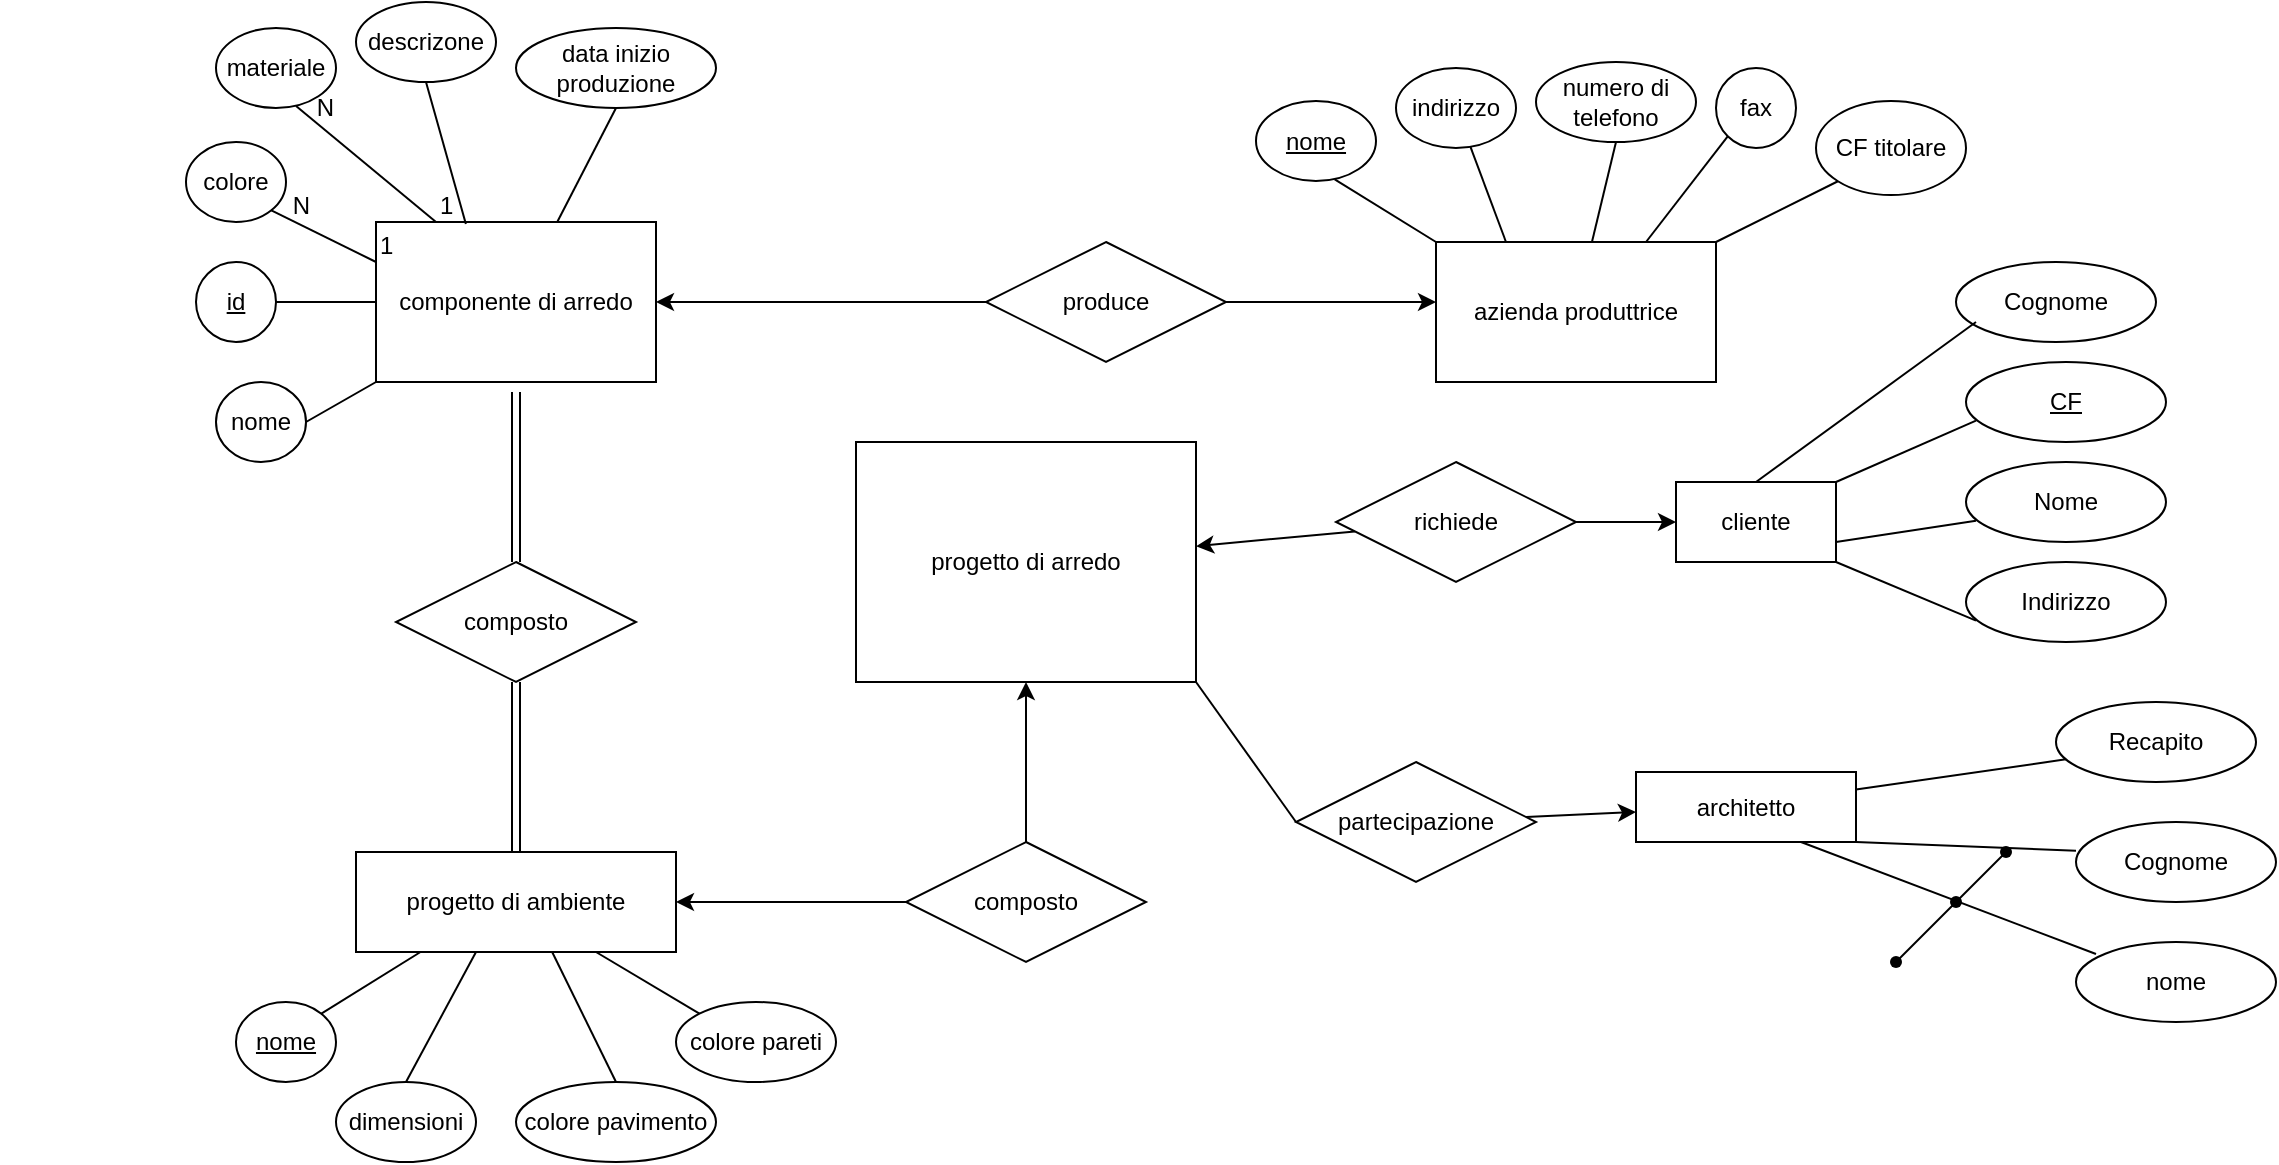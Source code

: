 <mxfile version="15.9.6" type="github">
  <diagram id="R2lEEEUBdFMjLlhIrx00" name="Page-1">
    <mxGraphModel dx="1809" dy="729" grid="1" gridSize="10" guides="1" tooltips="1" connect="1" arrows="1" fold="1" page="1" pageScale="0.5" pageWidth="1100" pageHeight="850" math="0" shadow="0" extFonts="Permanent Marker^https://fonts.googleapis.com/css?family=Permanent+Marker">
      <root>
        <mxCell id="0" />
        <mxCell id="1" parent="0" />
        <mxCell id="kEAnJZr-M_3Ag4euo9hT-2" value="componente di arredo" style="whiteSpace=wrap;html=1;align=center;direction=west;" parent="1" vertex="1">
          <mxGeometry x="60" y="270" width="140" height="80" as="geometry" />
        </mxCell>
        <mxCell id="kEAnJZr-M_3Ag4euo9hT-3" value="azienda produttrice" style="whiteSpace=wrap;html=1;align=center;" parent="1" vertex="1">
          <mxGeometry x="590" y="280" width="140" height="70" as="geometry" />
        </mxCell>
        <mxCell id="kEAnJZr-M_3Ag4euo9hT-4" value="progetto di arredo" style="whiteSpace=wrap;html=1;align=center;" parent="1" vertex="1">
          <mxGeometry x="300" y="380" width="170" height="120" as="geometry" />
        </mxCell>
        <mxCell id="kEAnJZr-M_3Ag4euo9hT-5" value="progetto di ambiente" style="whiteSpace=wrap;html=1;align=center;" parent="1" vertex="1">
          <mxGeometry x="50" y="585" width="160" height="50" as="geometry" />
        </mxCell>
        <mxCell id="kEAnJZr-M_3Ag4euo9hT-6" value="cliente" style="whiteSpace=wrap;html=1;align=center;" parent="1" vertex="1">
          <mxGeometry x="710" y="400" width="80" height="40" as="geometry" />
        </mxCell>
        <mxCell id="kEAnJZr-M_3Ag4euo9hT-7" value="architetto" style="whiteSpace=wrap;html=1;align=center;" parent="1" vertex="1">
          <mxGeometry x="690" y="545" width="110" height="35" as="geometry" />
        </mxCell>
        <mxCell id="kEAnJZr-M_3Ag4euo9hT-9" value="" style="edgeStyle=orthogonalEdgeStyle;rounded=0;orthogonalLoop=1;jettySize=auto;html=1;" parent="1" source="kEAnJZr-M_3Ag4euo9hT-8" edge="1">
          <mxGeometry relative="1" as="geometry">
            <Array as="points">
              <mxPoint x="330" y="310" />
              <mxPoint x="330" y="310" />
            </Array>
            <mxPoint x="200" y="310" as="targetPoint" />
          </mxGeometry>
        </mxCell>
        <mxCell id="kEAnJZr-M_3Ag4euo9hT-10" value="" style="edgeStyle=orthogonalEdgeStyle;rounded=0;orthogonalLoop=1;jettySize=auto;html=1;" parent="1" source="kEAnJZr-M_3Ag4euo9hT-8" edge="1">
          <mxGeometry relative="1" as="geometry">
            <mxPoint x="590" y="310" as="targetPoint" />
          </mxGeometry>
        </mxCell>
        <mxCell id="kEAnJZr-M_3Ag4euo9hT-8" value="produce" style="shape=rhombus;perimeter=rhombusPerimeter;whiteSpace=wrap;html=1;align=center;" parent="1" vertex="1">
          <mxGeometry x="365" y="280" width="120" height="60" as="geometry" />
        </mxCell>
        <mxCell id="Sm8z2RAf9bWcOm2X3rAW-4" value="" style="edgeStyle=orthogonalEdgeStyle;rounded=0;orthogonalLoop=1;jettySize=auto;html=1;" parent="1" source="Sm8z2RAf9bWcOm2X3rAW-2" target="kEAnJZr-M_3Ag4euo9hT-5" edge="1">
          <mxGeometry relative="1" as="geometry" />
        </mxCell>
        <mxCell id="Sm8z2RAf9bWcOm2X3rAW-5" value="" style="rounded=0;orthogonalLoop=1;jettySize=auto;html=1;" parent="1" source="Sm8z2RAf9bWcOm2X3rAW-2" target="kEAnJZr-M_3Ag4euo9hT-4" edge="1">
          <mxGeometry relative="1" as="geometry" />
        </mxCell>
        <mxCell id="Sm8z2RAf9bWcOm2X3rAW-2" value="composto" style="shape=rhombus;perimeter=rhombusPerimeter;whiteSpace=wrap;html=1;align=center;" parent="1" vertex="1">
          <mxGeometry x="325" y="580" width="120" height="60" as="geometry" />
        </mxCell>
        <mxCell id="Sm8z2RAf9bWcOm2X3rAW-16" value="" style="edgeStyle=none;rounded=0;orthogonalLoop=1;jettySize=auto;html=1;" parent="1" source="Sm8z2RAf9bWcOm2X3rAW-6" target="kEAnJZr-M_3Ag4euo9hT-7" edge="1">
          <mxGeometry relative="1" as="geometry" />
        </mxCell>
        <mxCell id="Sm8z2RAf9bWcOm2X3rAW-6" value="partecipazione" style="shape=rhombus;perimeter=rhombusPerimeter;whiteSpace=wrap;html=1;align=center;" parent="1" vertex="1">
          <mxGeometry x="520" y="540" width="120" height="60" as="geometry" />
        </mxCell>
        <mxCell id="Sm8z2RAf9bWcOm2X3rAW-7" style="edgeStyle=none;rounded=0;orthogonalLoop=1;jettySize=auto;html=1;exitX=0.75;exitY=1;exitDx=0;exitDy=0;" parent="1" source="kEAnJZr-M_3Ag4euo9hT-6" target="kEAnJZr-M_3Ag4euo9hT-6" edge="1">
          <mxGeometry relative="1" as="geometry" />
        </mxCell>
        <mxCell id="Sm8z2RAf9bWcOm2X3rAW-11" value="" style="edgeStyle=none;rounded=0;orthogonalLoop=1;jettySize=auto;html=1;" parent="1" source="Sm8z2RAf9bWcOm2X3rAW-10" target="kEAnJZr-M_3Ag4euo9hT-4" edge="1">
          <mxGeometry relative="1" as="geometry" />
        </mxCell>
        <mxCell id="Sm8z2RAf9bWcOm2X3rAW-12" value="" style="edgeStyle=none;rounded=0;orthogonalLoop=1;jettySize=auto;html=1;" parent="1" source="Sm8z2RAf9bWcOm2X3rAW-10" target="kEAnJZr-M_3Ag4euo9hT-6" edge="1">
          <mxGeometry relative="1" as="geometry" />
        </mxCell>
        <mxCell id="Sm8z2RAf9bWcOm2X3rAW-10" value="richiede" style="shape=rhombus;perimeter=rhombusPerimeter;whiteSpace=wrap;html=1;align=center;" parent="1" vertex="1">
          <mxGeometry x="540" y="390" width="120" height="60" as="geometry" />
        </mxCell>
        <mxCell id="Sm8z2RAf9bWcOm2X3rAW-14" value="" style="rounded=0;orthogonalLoop=1;jettySize=auto;html=1;shape=link;" parent="1" source="Sm8z2RAf9bWcOm2X3rAW-13" target="kEAnJZr-M_3Ag4euo9hT-5" edge="1">
          <mxGeometry relative="1" as="geometry" />
        </mxCell>
        <mxCell id="Sm8z2RAf9bWcOm2X3rAW-15" value="" style="edgeStyle=none;rounded=0;orthogonalLoop=1;jettySize=auto;html=1;shape=link;" parent="1" source="Sm8z2RAf9bWcOm2X3rAW-13" edge="1">
          <mxGeometry relative="1" as="geometry">
            <mxPoint x="130" y="355" as="targetPoint" />
          </mxGeometry>
        </mxCell>
        <mxCell id="Sm8z2RAf9bWcOm2X3rAW-13" value="composto" style="shape=rhombus;perimeter=rhombusPerimeter;whiteSpace=wrap;html=1;align=center;" parent="1" vertex="1">
          <mxGeometry x="70" y="440" width="120" height="60" as="geometry" />
        </mxCell>
        <mxCell id="Sm8z2RAf9bWcOm2X3rAW-17" value="" style="endArrow=none;html=1;rounded=0;exitX=1;exitY=1;exitDx=0;exitDy=0;entryX=0;entryY=0.5;entryDx=0;entryDy=0;" parent="1" source="kEAnJZr-M_3Ag4euo9hT-4" target="Sm8z2RAf9bWcOm2X3rAW-6" edge="1">
          <mxGeometry relative="1" as="geometry">
            <mxPoint x="460" y="540" as="sourcePoint" />
            <mxPoint x="620" y="540" as="targetPoint" />
          </mxGeometry>
        </mxCell>
        <mxCell id="W_1uA3YFhvDM1ZNYObsT-8" style="edgeStyle=none;rounded=0;orthogonalLoop=1;jettySize=auto;html=1;exitX=1;exitY=0.5;exitDx=0;exitDy=0;startArrow=none;" parent="1" source="W_1uA3YFhvDM1ZNYObsT-12" edge="1">
          <mxGeometry relative="1" as="geometry">
            <mxPoint x="-20" y="260" as="sourcePoint" />
            <mxPoint x="-20" y="260" as="targetPoint" />
          </mxGeometry>
        </mxCell>
        <mxCell id="W_1uA3YFhvDM1ZNYObsT-9" style="edgeStyle=none;rounded=0;orthogonalLoop=1;jettySize=auto;html=1;exitX=0;exitY=0.5;exitDx=0;exitDy=0;" parent="1" edge="1">
          <mxGeometry relative="1" as="geometry">
            <mxPoint x="-120" y="260" as="sourcePoint" />
            <mxPoint x="-120" y="260" as="targetPoint" />
          </mxGeometry>
        </mxCell>
        <mxCell id="W_1uA3YFhvDM1ZNYObsT-13" value="materiale" style="ellipse;whiteSpace=wrap;html=1;align=center;" parent="1" vertex="1">
          <mxGeometry x="-20" y="173" width="60" height="40" as="geometry" />
        </mxCell>
        <mxCell id="W_1uA3YFhvDM1ZNYObsT-15" value="id" style="ellipse;whiteSpace=wrap;html=1;align=center;fontStyle=4;direction=west;" parent="1" vertex="1">
          <mxGeometry x="-30" y="290" width="40" height="40" as="geometry" />
        </mxCell>
        <mxCell id="W_1uA3YFhvDM1ZNYObsT-12" value="colore" style="ellipse;whiteSpace=wrap;html=1;align=center;" parent="1" vertex="1">
          <mxGeometry x="-35" y="230" width="50" height="40" as="geometry" />
        </mxCell>
        <mxCell id="W_1uA3YFhvDM1ZNYObsT-20" value="nome" style="ellipse;whiteSpace=wrap;html=1;align=center;" parent="1" vertex="1">
          <mxGeometry x="-20" y="350" width="45" height="40" as="geometry" />
        </mxCell>
        <mxCell id="W_1uA3YFhvDM1ZNYObsT-23" value="descrizone" style="ellipse;whiteSpace=wrap;html=1;align=center;" parent="1" vertex="1">
          <mxGeometry x="50" y="160" width="70" height="40" as="geometry" />
        </mxCell>
        <mxCell id="W_1uA3YFhvDM1ZNYObsT-27" value="" style="endArrow=none;html=1;rounded=0;entryX=0.667;entryY=0.975;entryDx=0;entryDy=0;entryPerimeter=0;" parent="1" target="W_1uA3YFhvDM1ZNYObsT-13" edge="1">
          <mxGeometry relative="1" as="geometry">
            <mxPoint x="90" y="270" as="sourcePoint" />
            <mxPoint x="30" y="220" as="targetPoint" />
          </mxGeometry>
        </mxCell>
        <mxCell id="W_1uA3YFhvDM1ZNYObsT-28" value="1" style="resizable=0;html=1;align=left;verticalAlign=bottom;" parent="W_1uA3YFhvDM1ZNYObsT-27" connectable="0" vertex="1">
          <mxGeometry x="-1" relative="1" as="geometry">
            <mxPoint as="offset" />
          </mxGeometry>
        </mxCell>
        <mxCell id="W_1uA3YFhvDM1ZNYObsT-29" value="N" style="resizable=0;html=1;align=right;verticalAlign=bottom;" parent="W_1uA3YFhvDM1ZNYObsT-27" connectable="0" vertex="1">
          <mxGeometry x="1" relative="1" as="geometry">
            <mxPoint x="20" y="10" as="offset" />
          </mxGeometry>
        </mxCell>
        <mxCell id="lk0WQ90XMRmLRwmjwyo4-4" value="nome" style="ellipse;whiteSpace=wrap;html=1;align=center;fontStyle=4;" vertex="1" parent="1">
          <mxGeometry x="-10" y="660" width="50" height="40" as="geometry" />
        </mxCell>
        <mxCell id="W_1uA3YFhvDM1ZNYObsT-31" value="nome" style="ellipse;whiteSpace=wrap;html=1;align=center;" vertex="1" parent="1">
          <mxGeometry x="910" y="630" width="100" height="40" as="geometry" />
        </mxCell>
        <mxCell id="lk0WQ90XMRmLRwmjwyo4-7" value="" style="endArrow=none;html=1;rounded=0;entryX=1;entryY=0;entryDx=0;entryDy=0;" edge="1" parent="1" target="lk0WQ90XMRmLRwmjwyo4-4">
          <mxGeometry relative="1" as="geometry">
            <mxPoint x="82.25" y="635" as="sourcePoint" />
            <mxPoint x="68" y="670" as="targetPoint" />
          </mxGeometry>
        </mxCell>
        <mxCell id="W_1uA3YFhvDM1ZNYObsT-33" value="Recapito" style="ellipse;whiteSpace=wrap;html=1;align=center;" vertex="1" parent="1">
          <mxGeometry x="900" y="510" width="100" height="40" as="geometry" />
        </mxCell>
        <mxCell id="lk0WQ90XMRmLRwmjwyo4-10" value="dimensioni" style="ellipse;whiteSpace=wrap;html=1;align=center;" vertex="1" parent="1">
          <mxGeometry x="40" y="700" width="70" height="40" as="geometry" />
        </mxCell>
        <mxCell id="lk0WQ90XMRmLRwmjwyo4-12" value="colore pavimento" style="ellipse;whiteSpace=wrap;html=1;align=center;" vertex="1" parent="1">
          <mxGeometry x="130" y="700" width="100" height="40" as="geometry" />
        </mxCell>
        <mxCell id="W_1uA3YFhvDM1ZNYObsT-34" value="Cognome" style="ellipse;whiteSpace=wrap;html=1;align=center;" vertex="1" parent="1">
          <mxGeometry x="910" y="570" width="100" height="40" as="geometry" />
        </mxCell>
        <mxCell id="lk0WQ90XMRmLRwmjwyo4-13" value="" style="endArrow=none;html=1;rounded=0;entryX=0.5;entryY=0;entryDx=0;entryDy=0;" edge="1" parent="1" target="lk0WQ90XMRmLRwmjwyo4-10">
          <mxGeometry relative="1" as="geometry">
            <mxPoint x="110" y="635" as="sourcePoint" />
            <mxPoint x="70" y="695" as="targetPoint" />
          </mxGeometry>
        </mxCell>
        <mxCell id="lk0WQ90XMRmLRwmjwyo4-15" value="" style="endArrow=none;html=1;rounded=0;entryX=0.5;entryY=0;entryDx=0;entryDy=0;exitX=0.613;exitY=1;exitDx=0;exitDy=0;exitPerimeter=0;" edge="1" parent="1" source="kEAnJZr-M_3Ag4euo9hT-5" target="lk0WQ90XMRmLRwmjwyo4-12">
          <mxGeometry relative="1" as="geometry">
            <mxPoint x="150" y="640" as="sourcePoint" />
            <mxPoint x="220" y="620" as="targetPoint" />
          </mxGeometry>
        </mxCell>
        <mxCell id="lk0WQ90XMRmLRwmjwyo4-16" value="colore pareti" style="ellipse;whiteSpace=wrap;html=1;align=center;" vertex="1" parent="1">
          <mxGeometry x="210" y="660" width="80" height="40" as="geometry" />
        </mxCell>
        <mxCell id="lk0WQ90XMRmLRwmjwyo4-17" value="" style="endArrow=none;html=1;rounded=0;entryX=0;entryY=0;entryDx=0;entryDy=0;exitX=0.75;exitY=1;exitDx=0;exitDy=0;" edge="1" parent="1" source="kEAnJZr-M_3Ag4euo9hT-5" target="lk0WQ90XMRmLRwmjwyo4-16">
          <mxGeometry relative="1" as="geometry">
            <mxPoint x="130" y="620" as="sourcePoint" />
            <mxPoint x="290" y="620" as="targetPoint" />
          </mxGeometry>
        </mxCell>
        <mxCell id="lk0WQ90XMRmLRwmjwyo4-18" value="" style="endArrow=none;html=1;rounded=0;exitX=0.5;exitY=1;exitDx=0;exitDy=0;entryX=0.679;entryY=0.988;entryDx=0;entryDy=0;entryPerimeter=0;" edge="1" parent="1" source="W_1uA3YFhvDM1ZNYObsT-23" target="kEAnJZr-M_3Ag4euo9hT-2">
          <mxGeometry relative="1" as="geometry">
            <mxPoint x="10" y="280" as="sourcePoint" />
            <mxPoint x="170" y="280" as="targetPoint" />
          </mxGeometry>
        </mxCell>
        <mxCell id="W_1uA3YFhvDM1ZNYObsT-45" value="" style="endArrow=none;html=1;rounded=0;startArrow=none;" edge="1" parent="1" source="W_1uA3YFhvDM1ZNYObsT-48" target="W_1uA3YFhvDM1ZNYObsT-46">
          <mxGeometry width="50" height="50" relative="1" as="geometry">
            <mxPoint x="780" y="680" as="sourcePoint" />
            <mxPoint x="875" y="585" as="targetPoint" />
          </mxGeometry>
        </mxCell>
        <mxCell id="lk0WQ90XMRmLRwmjwyo4-19" value="data inizio produzione" style="ellipse;whiteSpace=wrap;html=1;align=center;" vertex="1" parent="1">
          <mxGeometry x="130" y="173" width="100" height="40" as="geometry" />
        </mxCell>
        <mxCell id="W_1uA3YFhvDM1ZNYObsT-46" value="" style="shape=waypoint;sketch=0;fillStyle=solid;size=6;pointerEvents=1;points=[];fillColor=none;resizable=0;rotatable=0;perimeter=centerPerimeter;snapToPoint=1;" vertex="1" parent="1">
          <mxGeometry x="855" y="565" width="40" height="40" as="geometry" />
        </mxCell>
        <mxCell id="lk0WQ90XMRmLRwmjwyo4-20" value="" style="endArrow=none;html=1;rounded=0;exitX=0.5;exitY=1;exitDx=0;exitDy=0;" edge="1" parent="1" source="lk0WQ90XMRmLRwmjwyo4-19" target="kEAnJZr-M_3Ag4euo9hT-2">
          <mxGeometry relative="1" as="geometry">
            <mxPoint x="70" y="340" as="sourcePoint" />
            <mxPoint x="230" y="340" as="targetPoint" />
          </mxGeometry>
        </mxCell>
        <mxCell id="W_1uA3YFhvDM1ZNYObsT-48" value="" style="shape=waypoint;sketch=0;fillStyle=solid;size=6;pointerEvents=1;points=[];fillColor=none;resizable=0;rotatable=0;perimeter=centerPerimeter;snapToPoint=1;" vertex="1" parent="1">
          <mxGeometry x="830" y="590" width="40" height="40" as="geometry" />
        </mxCell>
        <mxCell id="lk0WQ90XMRmLRwmjwyo4-21" value="" style="endArrow=none;html=1;rounded=0;entryX=1;entryY=0;entryDx=0;entryDy=0;exitX=1;exitY=0.5;exitDx=0;exitDy=0;" edge="1" parent="1" source="W_1uA3YFhvDM1ZNYObsT-20" target="kEAnJZr-M_3Ag4euo9hT-2">
          <mxGeometry relative="1" as="geometry">
            <mxPoint x="25" y="369.5" as="sourcePoint" />
            <mxPoint x="185" y="369.5" as="targetPoint" />
          </mxGeometry>
        </mxCell>
        <mxCell id="W_1uA3YFhvDM1ZNYObsT-49" value="" style="endArrow=none;html=1;rounded=0;startArrow=none;" edge="1" parent="1" source="W_1uA3YFhvDM1ZNYObsT-50" target="W_1uA3YFhvDM1ZNYObsT-48">
          <mxGeometry width="50" height="50" relative="1" as="geometry">
            <mxPoint x="780" y="680" as="sourcePoint" />
            <mxPoint x="875" y="585" as="targetPoint" />
          </mxGeometry>
        </mxCell>
        <mxCell id="lk0WQ90XMRmLRwmjwyo4-22" value="" style="endArrow=none;html=1;rounded=0;entryX=1;entryY=0.5;entryDx=0;entryDy=0;" edge="1" parent="1" target="kEAnJZr-M_3Ag4euo9hT-2">
          <mxGeometry relative="1" as="geometry">
            <mxPoint x="10" y="310" as="sourcePoint" />
            <mxPoint x="170" y="309.5" as="targetPoint" />
          </mxGeometry>
        </mxCell>
        <mxCell id="W_1uA3YFhvDM1ZNYObsT-50" value="" style="shape=waypoint;sketch=0;fillStyle=solid;size=6;pointerEvents=1;points=[];fillColor=none;resizable=0;rotatable=0;perimeter=centerPerimeter;snapToPoint=1;" vertex="1" parent="1">
          <mxGeometry x="800" y="620" width="40" height="40" as="geometry" />
        </mxCell>
        <mxCell id="lk0WQ90XMRmLRwmjwyo4-23" value="" style="endArrow=none;html=1;rounded=0;entryX=1;entryY=1;entryDx=0;entryDy=0;" edge="1" parent="1" target="W_1uA3YFhvDM1ZNYObsT-12">
          <mxGeometry relative="1" as="geometry">
            <mxPoint x="60" y="290" as="sourcePoint" />
            <mxPoint x="20" y="270" as="targetPoint" />
          </mxGeometry>
        </mxCell>
        <mxCell id="lk0WQ90XMRmLRwmjwyo4-24" value="1" style="resizable=0;html=1;align=left;verticalAlign=bottom;" connectable="0" vertex="1" parent="lk0WQ90XMRmLRwmjwyo4-23">
          <mxGeometry x="-1" relative="1" as="geometry">
            <mxPoint as="offset" />
          </mxGeometry>
        </mxCell>
        <mxCell id="lk0WQ90XMRmLRwmjwyo4-25" value="N" style="resizable=0;html=1;align=right;verticalAlign=bottom;" connectable="0" vertex="1" parent="lk0WQ90XMRmLRwmjwyo4-23">
          <mxGeometry x="1" relative="1" as="geometry">
            <mxPoint x="20" y="6" as="offset" />
          </mxGeometry>
        </mxCell>
        <mxCell id="W_1uA3YFhvDM1ZNYObsT-51" value="" style="endArrow=none;html=1;rounded=0;" edge="1" parent="1" target="W_1uA3YFhvDM1ZNYObsT-50">
          <mxGeometry width="50" height="50" relative="1" as="geometry">
            <mxPoint x="820" y="640" as="sourcePoint" />
            <mxPoint x="850" y="610" as="targetPoint" />
          </mxGeometry>
        </mxCell>
        <mxCell id="lk0WQ90XMRmLRwmjwyo4-28" value="" style="endArrow=none;html=1;rounded=0;exitX=0.656;exitY=0.979;exitDx=0;exitDy=0;entryX=0;entryY=0;entryDx=0;entryDy=0;exitPerimeter=0;" edge="1" parent="1" source="lk0WQ90XMRmLRwmjwyo4-39" target="kEAnJZr-M_3Ag4euo9hT-3">
          <mxGeometry relative="1" as="geometry">
            <mxPoint x="545" y="253" as="sourcePoint" />
            <mxPoint x="670" y="510" as="targetPoint" />
          </mxGeometry>
        </mxCell>
        <mxCell id="W_1uA3YFhvDM1ZNYObsT-53" value="CF" style="ellipse;whiteSpace=wrap;html=1;align=center;fontStyle=4;" vertex="1" parent="1">
          <mxGeometry x="855" y="340" width="100" height="40" as="geometry" />
        </mxCell>
        <mxCell id="lk0WQ90XMRmLRwmjwyo4-29" value="indirizzo" style="ellipse;whiteSpace=wrap;html=1;align=center;" vertex="1" parent="1">
          <mxGeometry x="570" y="193" width="60" height="40" as="geometry" />
        </mxCell>
        <mxCell id="W_1uA3YFhvDM1ZNYObsT-55" value="Nome" style="ellipse;whiteSpace=wrap;html=1;align=center;" vertex="1" parent="1">
          <mxGeometry x="855" y="390" width="100" height="40" as="geometry" />
        </mxCell>
        <mxCell id="lk0WQ90XMRmLRwmjwyo4-31" value="" style="endArrow=none;html=1;rounded=0;entryX=0.25;entryY=0;entryDx=0;entryDy=0;" edge="1" parent="1" source="lk0WQ90XMRmLRwmjwyo4-29" target="kEAnJZr-M_3Ag4euo9hT-3">
          <mxGeometry relative="1" as="geometry">
            <mxPoint x="510" y="390" as="sourcePoint" />
            <mxPoint x="670" y="390" as="targetPoint" />
          </mxGeometry>
        </mxCell>
        <mxCell id="W_1uA3YFhvDM1ZNYObsT-60" value="Cognome" style="ellipse;whiteSpace=wrap;html=1;align=center;" vertex="1" parent="1">
          <mxGeometry x="850" y="290" width="100" height="40" as="geometry" />
        </mxCell>
        <mxCell id="lk0WQ90XMRmLRwmjwyo4-32" value="numero di telefono" style="ellipse;whiteSpace=wrap;html=1;align=center;" vertex="1" parent="1">
          <mxGeometry x="640" y="190" width="80" height="40" as="geometry" />
        </mxCell>
        <mxCell id="W_1uA3YFhvDM1ZNYObsT-62" value="Indirizzo" style="ellipse;whiteSpace=wrap;html=1;align=center;" vertex="1" parent="1">
          <mxGeometry x="855" y="440" width="100" height="40" as="geometry" />
        </mxCell>
        <mxCell id="W_1uA3YFhvDM1ZNYObsT-64" value="" style="endArrow=none;html=1;rounded=0;exitX=0.5;exitY=0;exitDx=0;exitDy=0;" edge="1" parent="1" source="kEAnJZr-M_3Ag4euo9hT-6">
          <mxGeometry relative="1" as="geometry">
            <mxPoint x="710" y="320" as="sourcePoint" />
            <mxPoint x="860" y="320" as="targetPoint" />
          </mxGeometry>
        </mxCell>
        <mxCell id="lk0WQ90XMRmLRwmjwyo4-33" value="" style="endArrow=none;html=1;rounded=0;exitX=0.5;exitY=1;exitDx=0;exitDy=0;entryX=0.557;entryY=0;entryDx=0;entryDy=0;entryPerimeter=0;" edge="1" parent="1" source="lk0WQ90XMRmLRwmjwyo4-32" target="kEAnJZr-M_3Ag4euo9hT-3">
          <mxGeometry relative="1" as="geometry">
            <mxPoint x="510" y="390" as="sourcePoint" />
            <mxPoint x="670" y="390" as="targetPoint" />
          </mxGeometry>
        </mxCell>
        <mxCell id="W_1uA3YFhvDM1ZNYObsT-65" value="" style="endArrow=none;html=1;rounded=0;exitX=1;exitY=0;exitDx=0;exitDy=0;" edge="1" parent="1" source="kEAnJZr-M_3Ag4euo9hT-6">
          <mxGeometry relative="1" as="geometry">
            <mxPoint x="700" y="369.33" as="sourcePoint" />
            <mxPoint x="860" y="369.33" as="targetPoint" />
          </mxGeometry>
        </mxCell>
        <mxCell id="lk0WQ90XMRmLRwmjwyo4-34" value="fax" style="ellipse;whiteSpace=wrap;html=1;align=center;" vertex="1" parent="1">
          <mxGeometry x="730" y="193" width="40" height="40" as="geometry" />
        </mxCell>
        <mxCell id="W_1uA3YFhvDM1ZNYObsT-67" value="" style="endArrow=none;html=1;rounded=0;" edge="1" parent="1">
          <mxGeometry relative="1" as="geometry">
            <mxPoint x="790" y="430" as="sourcePoint" />
            <mxPoint x="860" y="419.33" as="targetPoint" />
          </mxGeometry>
        </mxCell>
        <mxCell id="lk0WQ90XMRmLRwmjwyo4-36" value="" style="endArrow=none;html=1;rounded=0;entryX=0;entryY=1;entryDx=0;entryDy=0;exitX=0.75;exitY=0;exitDx=0;exitDy=0;" edge="1" parent="1" source="kEAnJZr-M_3Ag4euo9hT-3" target="lk0WQ90XMRmLRwmjwyo4-34">
          <mxGeometry relative="1" as="geometry">
            <mxPoint x="550" y="390" as="sourcePoint" />
            <mxPoint x="710" y="390" as="targetPoint" />
          </mxGeometry>
        </mxCell>
        <mxCell id="W_1uA3YFhvDM1ZNYObsT-68" value="" style="endArrow=none;html=1;rounded=0;" edge="1" parent="1">
          <mxGeometry relative="1" as="geometry">
            <mxPoint x="790" y="440" as="sourcePoint" />
            <mxPoint x="860" y="469.33" as="targetPoint" />
          </mxGeometry>
        </mxCell>
        <mxCell id="lk0WQ90XMRmLRwmjwyo4-37" value="CF titolare" style="ellipse;whiteSpace=wrap;html=1;align=center;" vertex="1" parent="1">
          <mxGeometry x="780" y="209.5" width="75" height="47" as="geometry" />
        </mxCell>
        <mxCell id="W_1uA3YFhvDM1ZNYObsT-69" value="" style="endArrow=none;html=1;rounded=0;exitX=1;exitY=0.25;exitDx=0;exitDy=0;" edge="1" parent="1" source="kEAnJZr-M_3Ag4euo9hT-7">
          <mxGeometry relative="1" as="geometry">
            <mxPoint x="745" y="538.67" as="sourcePoint" />
            <mxPoint x="905" y="538.67" as="targetPoint" />
          </mxGeometry>
        </mxCell>
        <mxCell id="lk0WQ90XMRmLRwmjwyo4-38" value="" style="endArrow=none;html=1;rounded=0;entryX=0;entryY=1;entryDx=0;entryDy=0;exitX=1;exitY=0;exitDx=0;exitDy=0;" edge="1" parent="1" source="kEAnJZr-M_3Ag4euo9hT-3" target="lk0WQ90XMRmLRwmjwyo4-37">
          <mxGeometry relative="1" as="geometry">
            <mxPoint x="550" y="390" as="sourcePoint" />
            <mxPoint x="710" y="390" as="targetPoint" />
          </mxGeometry>
        </mxCell>
        <mxCell id="W_1uA3YFhvDM1ZNYObsT-70" value="" style="endArrow=none;html=1;rounded=0;exitX=1;exitY=1;exitDx=0;exitDy=0;" edge="1" parent="1" source="kEAnJZr-M_3Ag4euo9hT-7">
          <mxGeometry relative="1" as="geometry">
            <mxPoint x="750" y="584.33" as="sourcePoint" />
            <mxPoint x="910" y="584.33" as="targetPoint" />
          </mxGeometry>
        </mxCell>
        <mxCell id="lk0WQ90XMRmLRwmjwyo4-39" value="nome" style="ellipse;whiteSpace=wrap;html=1;align=center;fontStyle=4;" vertex="1" parent="1">
          <mxGeometry x="500" y="209.5" width="60" height="40" as="geometry" />
        </mxCell>
        <mxCell id="W_1uA3YFhvDM1ZNYObsT-71" value="" style="endArrow=none;html=1;rounded=0;exitX=0.75;exitY=1;exitDx=0;exitDy=0;" edge="1" parent="1" source="kEAnJZr-M_3Ag4euo9hT-7">
          <mxGeometry relative="1" as="geometry">
            <mxPoint x="760" y="636" as="sourcePoint" />
            <mxPoint x="920" y="636" as="targetPoint" />
          </mxGeometry>
        </mxCell>
      </root>
    </mxGraphModel>
  </diagram>
</mxfile>
